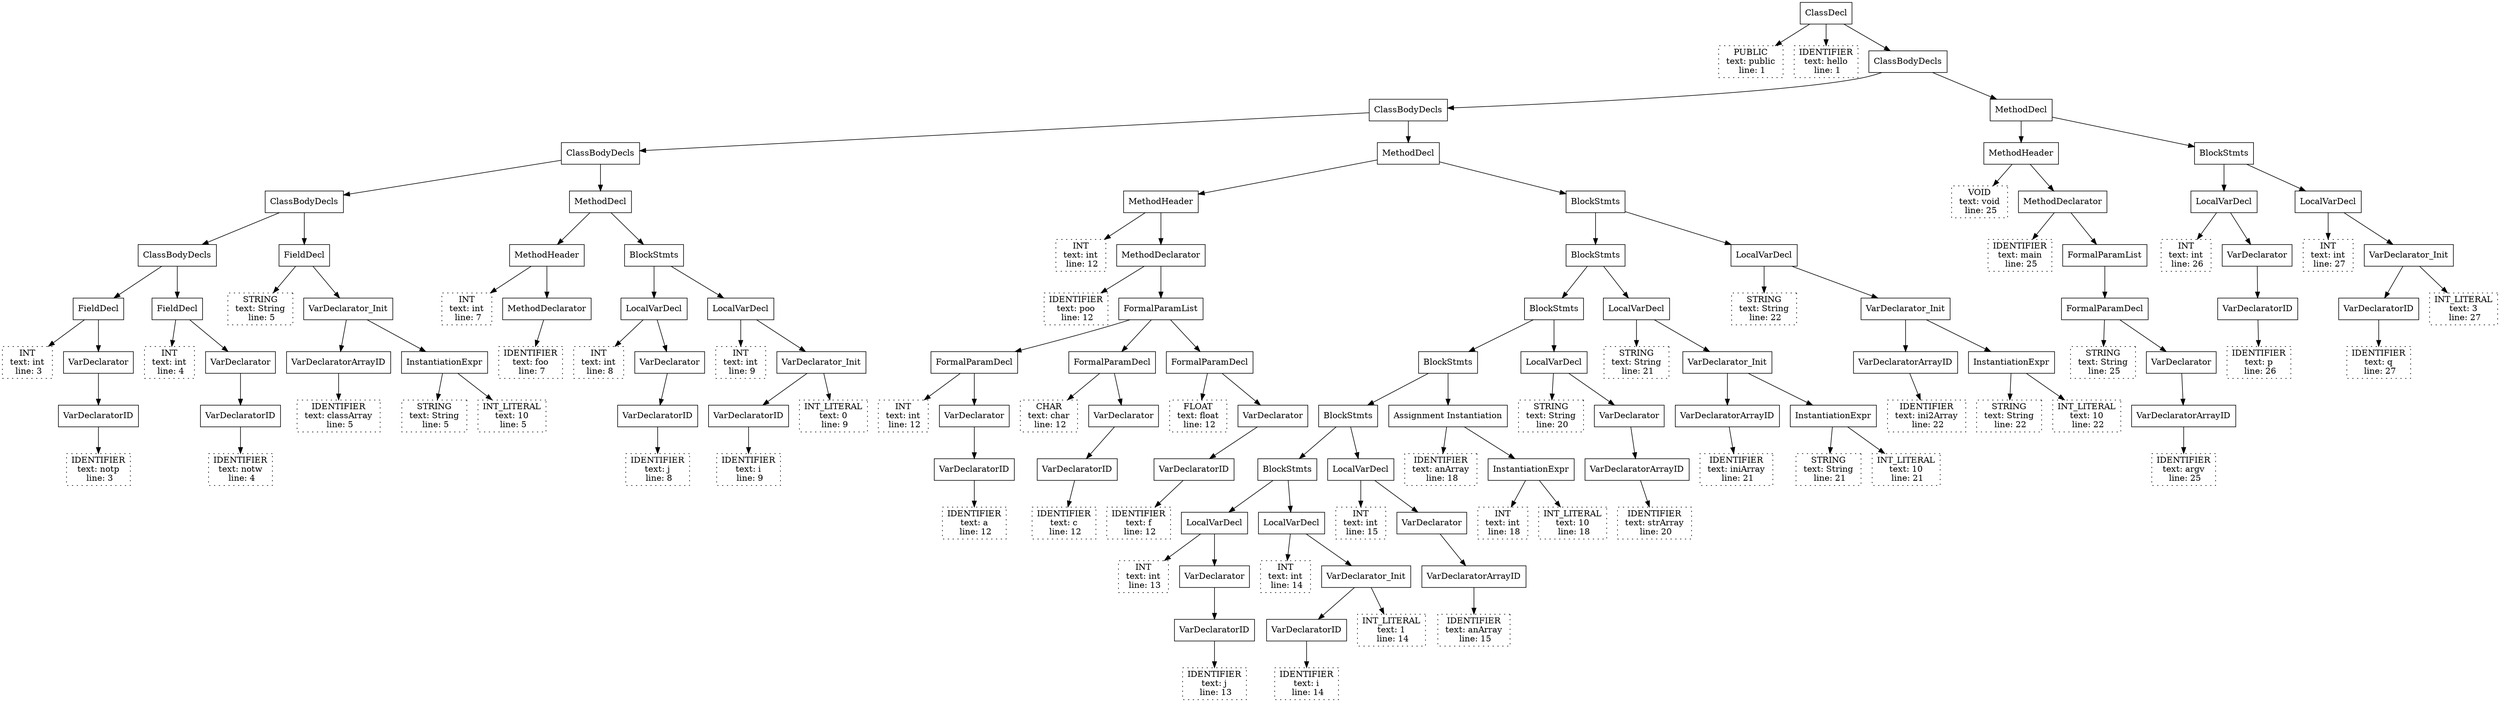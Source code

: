 digraph {
	N0 [shape=rectangle label=<ClassDecl>]
	N1 [shape=rectangle style=dotted label=<PUBLIC<br/> text: public <br/> line: 1>]
	N0 -> N1
	N2 [shape=rectangle style=dotted label=<IDENTIFIER<br/> text: hello <br/> line: 1>]
	N0 -> N2
	N3 [shape=rectangle label=<ClassBodyDecls>]
	N0 -> N3
	N4 [shape=rectangle label=<ClassBodyDecls>]
	N3 -> N4
	N5 [shape=rectangle label=<ClassBodyDecls>]
	N4 -> N5
	N6 [shape=rectangle label=<ClassBodyDecls>]
	N5 -> N6
	N7 [shape=rectangle label=<ClassBodyDecls>]
	N6 -> N7
	N8 [shape=rectangle label=<FieldDecl>]
	N7 -> N8
	N9 [shape=rectangle style=dotted label=<INT<br/> text: int <br/> line: 3>]
	N8 -> N9
	N10 [shape=rectangle label=<VarDeclarator>]
	N8 -> N10
	N11 [shape=rectangle label=<VarDeclaratorID>]
	N10 -> N11
	N12 [shape=rectangle style=dotted label=<IDENTIFIER<br/> text: notp <br/> line: 3>]
	N11 -> N12
	N13 [shape=rectangle label=<FieldDecl>]
	N7 -> N13
	N14 [shape=rectangle style=dotted label=<INT<br/> text: int <br/> line: 4>]
	N13 -> N14
	N15 [shape=rectangle label=<VarDeclarator>]
	N13 -> N15
	N16 [shape=rectangle label=<VarDeclaratorID>]
	N15 -> N16
	N17 [shape=rectangle style=dotted label=<IDENTIFIER<br/> text: notw <br/> line: 4>]
	N16 -> N17
	N18 [shape=rectangle label=<FieldDecl>]
	N6 -> N18
	N19 [shape=rectangle style=dotted label=<STRING<br/> text: String <br/> line: 5>]
	N18 -> N19
	N20 [shape=rectangle label=<VarDeclarator_Init>]
	N18 -> N20
	N21 [shape=rectangle label=<VarDeclaratorArrayID>]
	N20 -> N21
	N22 [shape=rectangle style=dotted label=<IDENTIFIER<br/> text: classArray <br/> line: 5>]
	N21 -> N22
	N23 [shape=rectangle label=<InstantiationExpr>]
	N20 -> N23
	N24 [shape=rectangle style=dotted label=<STRING<br/> text: String <br/> line: 5>]
	N23 -> N24
	N25 [shape=rectangle style=dotted label=<INT_LITERAL<br/> text: 10 <br/> line: 5>]
	N23 -> N25
	N26 [shape=rectangle label=<MethodDecl>]
	N5 -> N26
	N27 [shape=rectangle label=<MethodHeader>]
	N26 -> N27
	N28 [shape=rectangle style=dotted label=<INT<br/> text: int <br/> line: 7>]
	N27 -> N28
	N29 [shape=rectangle label=<MethodDeclarator>]
	N27 -> N29
	N30 [shape=rectangle style=dotted label=<IDENTIFIER<br/> text: foo <br/> line: 7>]
	N29 -> N30
	N32 [shape=rectangle label=<BlockStmts>]
	N26 -> N32
	N33 [shape=rectangle label=<LocalVarDecl>]
	N32 -> N33
	N34 [shape=rectangle style=dotted label=<INT<br/> text: int <br/> line: 8>]
	N33 -> N34
	N35 [shape=rectangle label=<VarDeclarator>]
	N33 -> N35
	N36 [shape=rectangle label=<VarDeclaratorID>]
	N35 -> N36
	N37 [shape=rectangle style=dotted label=<IDENTIFIER<br/> text: j <br/> line: 8>]
	N36 -> N37
	N38 [shape=rectangle label=<LocalVarDecl>]
	N32 -> N38
	N39 [shape=rectangle style=dotted label=<INT<br/> text: int <br/> line: 9>]
	N38 -> N39
	N40 [shape=rectangle label=<VarDeclarator_Init>]
	N38 -> N40
	N41 [shape=rectangle label=<VarDeclaratorID>]
	N40 -> N41
	N42 [shape=rectangle style=dotted label=<IDENTIFIER<br/> text: i <br/> line: 9>]
	N41 -> N42
	N43 [shape=rectangle style=dotted label=<INT_LITERAL<br/> text: 0 <br/> line: 9>]
	N40 -> N43
	N44 [shape=rectangle label=<MethodDecl>]
	N4 -> N44
	N45 [shape=rectangle label=<MethodHeader>]
	N44 -> N45
	N46 [shape=rectangle style=dotted label=<INT<br/> text: int <br/> line: 12>]
	N45 -> N46
	N47 [shape=rectangle label=<MethodDeclarator>]
	N45 -> N47
	N48 [shape=rectangle style=dotted label=<IDENTIFIER<br/> text: poo <br/> line: 12>]
	N47 -> N48
	N49 [shape=rectangle label=<FormalParamList>]
	N47 -> N49
	N50 [shape=rectangle label=<FormalParamDecl>]
	N49 -> N50
	N51 [shape=rectangle style=dotted label=<INT<br/> text: int <br/> line: 12>]
	N50 -> N51
	N52 [shape=rectangle label=<VarDeclarator>]
	N50 -> N52
	N53 [shape=rectangle label=<VarDeclaratorID>]
	N52 -> N53
	N54 [shape=rectangle style=dotted label=<IDENTIFIER<br/> text: a <br/> line: 12>]
	N53 -> N54
	N55 [shape=rectangle label=<FormalParamDecl>]
	N49 -> N55
	N56 [shape=rectangle style=dotted label=<CHAR<br/> text: char <br/> line: 12>]
	N55 -> N56
	N57 [shape=rectangle label=<VarDeclarator>]
	N55 -> N57
	N58 [shape=rectangle label=<VarDeclaratorID>]
	N57 -> N58
	N59 [shape=rectangle style=dotted label=<IDENTIFIER<br/> text: c <br/> line: 12>]
	N58 -> N59
	N60 [shape=rectangle label=<FormalParamDecl>]
	N49 -> N60
	N61 [shape=rectangle style=dotted label=<FLOAT<br/> text: float <br/> line: 12>]
	N60 -> N61
	N62 [shape=rectangle label=<VarDeclarator>]
	N60 -> N62
	N63 [shape=rectangle label=<VarDeclaratorID>]
	N62 -> N63
	N64 [shape=rectangle style=dotted label=<IDENTIFIER<br/> text: f <br/> line: 12>]
	N63 -> N64
	N65 [shape=rectangle label=<BlockStmts>]
	N44 -> N65
	N66 [shape=rectangle label=<BlockStmts>]
	N65 -> N66
	N67 [shape=rectangle label=<BlockStmts>]
	N66 -> N67
	N68 [shape=rectangle label=<BlockStmts>]
	N67 -> N68
	N69 [shape=rectangle label=<BlockStmts>]
	N68 -> N69
	N70 [shape=rectangle label=<BlockStmts>]
	N69 -> N70
	N71 [shape=rectangle label=<LocalVarDecl>]
	N70 -> N71
	N72 [shape=rectangle style=dotted label=<INT<br/> text: int <br/> line: 13>]
	N71 -> N72
	N73 [shape=rectangle label=<VarDeclarator>]
	N71 -> N73
	N74 [shape=rectangle label=<VarDeclaratorID>]
	N73 -> N74
	N75 [shape=rectangle style=dotted label=<IDENTIFIER<br/> text: j <br/> line: 13>]
	N74 -> N75
	N76 [shape=rectangle label=<LocalVarDecl>]
	N70 -> N76
	N77 [shape=rectangle style=dotted label=<INT<br/> text: int <br/> line: 14>]
	N76 -> N77
	N78 [shape=rectangle label=<VarDeclarator_Init>]
	N76 -> N78
	N79 [shape=rectangle label=<VarDeclaratorID>]
	N78 -> N79
	N80 [shape=rectangle style=dotted label=<IDENTIFIER<br/> text: i <br/> line: 14>]
	N79 -> N80
	N81 [shape=rectangle style=dotted label=<INT_LITERAL<br/> text: 1 <br/> line: 14>]
	N78 -> N81
	N82 [shape=rectangle label=<LocalVarDecl>]
	N69 -> N82
	N83 [shape=rectangle style=dotted label=<INT<br/> text: int <br/> line: 15>]
	N82 -> N83
	N84 [shape=rectangle label=<VarDeclarator>]
	N82 -> N84
	N85 [shape=rectangle label=<VarDeclaratorArrayID>]
	N84 -> N85
	N86 [shape=rectangle style=dotted label=<IDENTIFIER<br/> text: anArray <br/> line: 15>]
	N85 -> N86
	N87 [shape=rectangle label=<Assignment Instantiation>]
	N68 -> N87
	N88 [shape=rectangle style=dotted label=<IDENTIFIER<br/> text: anArray <br/> line: 18>]
	N87 -> N88
	N89 [shape=rectangle label=<InstantiationExpr>]
	N87 -> N89
	N90 [shape=rectangle style=dotted label=<INT<br/> text: int <br/> line: 18>]
	N89 -> N90
	N91 [shape=rectangle style=dotted label=<INT_LITERAL<br/> text: 10 <br/> line: 18>]
	N89 -> N91
	N92 [shape=rectangle label=<LocalVarDecl>]
	N67 -> N92
	N93 [shape=rectangle style=dotted label=<STRING<br/> text: String <br/> line: 20>]
	N92 -> N93
	N94 [shape=rectangle label=<VarDeclarator>]
	N92 -> N94
	N95 [shape=rectangle label=<VarDeclaratorArrayID>]
	N94 -> N95
	N96 [shape=rectangle style=dotted label=<IDENTIFIER<br/> text: strArray <br/> line: 20>]
	N95 -> N96
	N97 [shape=rectangle label=<LocalVarDecl>]
	N66 -> N97
	N98 [shape=rectangle style=dotted label=<STRING<br/> text: String <br/> line: 21>]
	N97 -> N98
	N99 [shape=rectangle label=<VarDeclarator_Init>]
	N97 -> N99
	N100 [shape=rectangle label=<VarDeclaratorArrayID>]
	N99 -> N100
	N101 [shape=rectangle style=dotted label=<IDENTIFIER<br/> text: iniArray <br/> line: 21>]
	N100 -> N101
	N102 [shape=rectangle label=<InstantiationExpr>]
	N99 -> N102
	N103 [shape=rectangle style=dotted label=<STRING<br/> text: String <br/> line: 21>]
	N102 -> N103
	N104 [shape=rectangle style=dotted label=<INT_LITERAL<br/> text: 10 <br/> line: 21>]
	N102 -> N104
	N105 [shape=rectangle label=<LocalVarDecl>]
	N65 -> N105
	N106 [shape=rectangle style=dotted label=<STRING<br/> text: String <br/> line: 22>]
	N105 -> N106
	N107 [shape=rectangle label=<VarDeclarator_Init>]
	N105 -> N107
	N108 [shape=rectangle label=<VarDeclaratorArrayID>]
	N107 -> N108
	N109 [shape=rectangle style=dotted label=<IDENTIFIER<br/> text: ini2Array <br/> line: 22>]
	N108 -> N109
	N110 [shape=rectangle label=<InstantiationExpr>]
	N107 -> N110
	N111 [shape=rectangle style=dotted label=<STRING<br/> text: String <br/> line: 22>]
	N110 -> N111
	N112 [shape=rectangle style=dotted label=<INT_LITERAL<br/> text: 10 <br/> line: 22>]
	N110 -> N112
	N113 [shape=rectangle label=<MethodDecl>]
	N3 -> N113
	N114 [shape=rectangle label=<MethodHeader>]
	N113 -> N114
	N115 [shape=rectangle style=dotted label=<VOID<br/> text: void <br/> line: 25>]
	N114 -> N115
	N116 [shape=rectangle label=<MethodDeclarator>]
	N114 -> N116
	N117 [shape=rectangle style=dotted label=<IDENTIFIER<br/> text: main <br/> line: 25>]
	N116 -> N117
	N118 [shape=rectangle label=<FormalParamList>]
	N116 -> N118
	N119 [shape=rectangle label=<FormalParamDecl>]
	N118 -> N119
	N120 [shape=rectangle style=dotted label=<STRING<br/> text: String <br/> line: 25>]
	N119 -> N120
	N121 [shape=rectangle label=<VarDeclarator>]
	N119 -> N121
	N122 [shape=rectangle label=<VarDeclaratorArrayID>]
	N121 -> N122
	N123 [shape=rectangle style=dotted label=<IDENTIFIER<br/> text: argv <br/> line: 25>]
	N122 -> N123
	N124 [shape=rectangle label=<BlockStmts>]
	N113 -> N124
	N125 [shape=rectangle label=<LocalVarDecl>]
	N124 -> N125
	N126 [shape=rectangle style=dotted label=<INT<br/> text: int <br/> line: 26>]
	N125 -> N126
	N127 [shape=rectangle label=<VarDeclarator>]
	N125 -> N127
	N128 [shape=rectangle label=<VarDeclaratorID>]
	N127 -> N128
	N129 [shape=rectangle style=dotted label=<IDENTIFIER<br/> text: p <br/> line: 26>]
	N128 -> N129
	N130 [shape=rectangle label=<LocalVarDecl>]
	N124 -> N130
	N131 [shape=rectangle style=dotted label=<INT<br/> text: int <br/> line: 27>]
	N130 -> N131
	N132 [shape=rectangle label=<VarDeclarator_Init>]
	N130 -> N132
	N133 [shape=rectangle label=<VarDeclaratorID>]
	N132 -> N133
	N134 [shape=rectangle style=dotted label=<IDENTIFIER<br/> text: q <br/> line: 27>]
	N133 -> N134
	N135 [shape=rectangle style=dotted label=<INT_LITERAL<br/> text: 3 <br/> line: 27>]
	N132 -> N135
}
